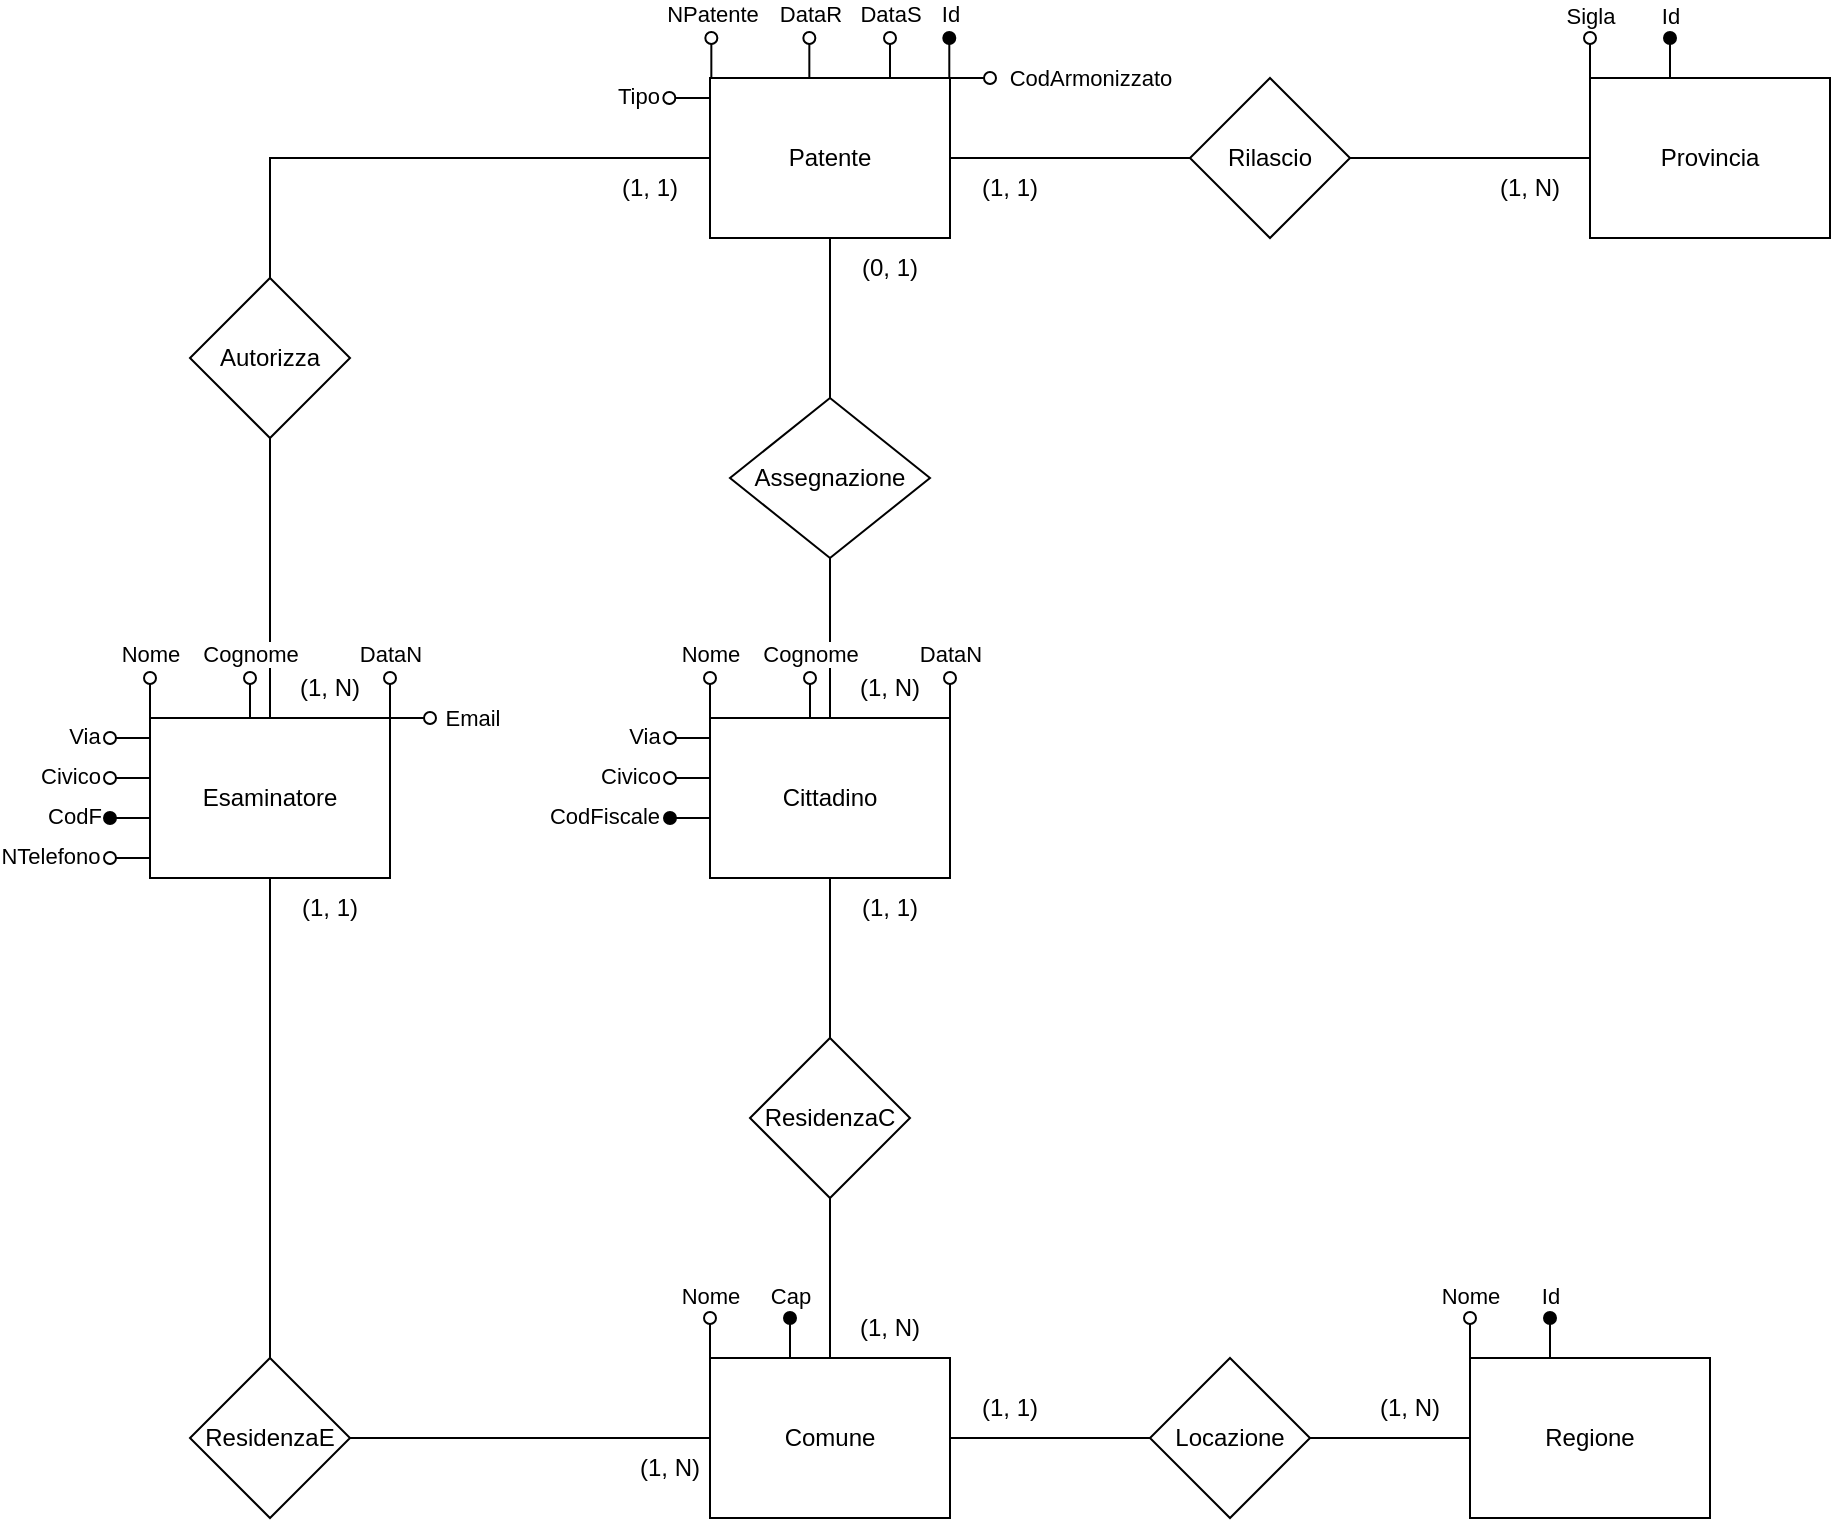 <mxfile version="26.1.0">
  <diagram name="Page-1" id="wOBzIdv409kFSk1WwmUp">
    <mxGraphModel dx="1577" dy="442" grid="1" gridSize="10" guides="1" tooltips="1" connect="1" arrows="1" fold="1" page="1" pageScale="1" pageWidth="850" pageHeight="1100" math="0" shadow="0">
      <root>
        <mxCell id="0" />
        <mxCell id="1" parent="0" />
        <mxCell id="p0pjNAmYiR38p7r7fA2l-3" style="edgeStyle=orthogonalEdgeStyle;rounded=0;orthogonalLoop=1;jettySize=auto;html=1;endArrow=none;startFill=0;" edge="1" parent="1" source="p0pjNAmYiR38p7r7fA2l-1">
          <mxGeometry relative="1" as="geometry">
            <mxPoint x="320" y="320" as="targetPoint" />
          </mxGeometry>
        </mxCell>
        <mxCell id="p0pjNAmYiR38p7r7fA2l-13" value="" style="edgeStyle=orthogonalEdgeStyle;rounded=0;orthogonalLoop=1;jettySize=auto;html=1;endArrow=none;startFill=0;" edge="1" parent="1" source="p0pjNAmYiR38p7r7fA2l-1" target="p0pjNAmYiR38p7r7fA2l-12">
          <mxGeometry relative="1" as="geometry" />
        </mxCell>
        <mxCell id="p0pjNAmYiR38p7r7fA2l-1" value="Patente" style="rounded=0;whiteSpace=wrap;html=1;" vertex="1" parent="1">
          <mxGeometry x="80" y="280" width="120" height="80" as="geometry" />
        </mxCell>
        <mxCell id="p0pjNAmYiR38p7r7fA2l-5" style="edgeStyle=orthogonalEdgeStyle;rounded=0;orthogonalLoop=1;jettySize=auto;html=1;endArrow=none;startFill=0;" edge="1" parent="1" source="p0pjNAmYiR38p7r7fA2l-4">
          <mxGeometry relative="1" as="geometry">
            <mxPoint x="520" y="320" as="targetPoint" />
          </mxGeometry>
        </mxCell>
        <mxCell id="p0pjNAmYiR38p7r7fA2l-4" value="Rilascio" style="rhombus;whiteSpace=wrap;html=1;" vertex="1" parent="1">
          <mxGeometry x="320" y="280" width="80" height="80" as="geometry" />
        </mxCell>
        <mxCell id="p0pjNAmYiR38p7r7fA2l-6" value="Provincia" style="rounded=0;whiteSpace=wrap;html=1;" vertex="1" parent="1">
          <mxGeometry x="520" y="280" width="120" height="80" as="geometry" />
        </mxCell>
        <mxCell id="p0pjNAmYiR38p7r7fA2l-29" value="" style="edgeStyle=orthogonalEdgeStyle;rounded=0;orthogonalLoop=1;jettySize=auto;html=1;endArrow=none;startFill=0;" edge="1" parent="1" source="p0pjNAmYiR38p7r7fA2l-10" target="p0pjNAmYiR38p7r7fA2l-28">
          <mxGeometry relative="1" as="geometry" />
        </mxCell>
        <mxCell id="p0pjNAmYiR38p7r7fA2l-10" value="Comune" style="whiteSpace=wrap;html=1;rounded=0;" vertex="1" parent="1">
          <mxGeometry x="80" y="920" width="120" height="80" as="geometry" />
        </mxCell>
        <mxCell id="p0pjNAmYiR38p7r7fA2l-15" value="" style="edgeStyle=orthogonalEdgeStyle;rounded=0;orthogonalLoop=1;jettySize=auto;html=1;endArrow=none;startFill=0;" edge="1" parent="1" source="p0pjNAmYiR38p7r7fA2l-12" target="p0pjNAmYiR38p7r7fA2l-14">
          <mxGeometry relative="1" as="geometry" />
        </mxCell>
        <mxCell id="p0pjNAmYiR38p7r7fA2l-12" value="Assegnazione" style="rhombus;whiteSpace=wrap;html=1;rounded=0;" vertex="1" parent="1">
          <mxGeometry x="90" y="440" width="100" height="80" as="geometry" />
        </mxCell>
        <mxCell id="p0pjNAmYiR38p7r7fA2l-17" value="" style="edgeStyle=orthogonalEdgeStyle;rounded=0;orthogonalLoop=1;jettySize=auto;html=1;endArrow=none;startFill=0;exitX=0;exitY=0.5;exitDx=0;exitDy=0;" edge="1" parent="1" source="p0pjNAmYiR38p7r7fA2l-1" target="p0pjNAmYiR38p7r7fA2l-16">
          <mxGeometry relative="1" as="geometry" />
        </mxCell>
        <mxCell id="p0pjNAmYiR38p7r7fA2l-22" value="" style="edgeStyle=orthogonalEdgeStyle;rounded=0;orthogonalLoop=1;jettySize=auto;html=1;endArrow=none;startFill=0;" edge="1" parent="1" source="p0pjNAmYiR38p7r7fA2l-14" target="p0pjNAmYiR38p7r7fA2l-21">
          <mxGeometry relative="1" as="geometry" />
        </mxCell>
        <mxCell id="p0pjNAmYiR38p7r7fA2l-14" value="Cittadino" style="whiteSpace=wrap;html=1;rounded=0;" vertex="1" parent="1">
          <mxGeometry x="80" y="600" width="120" height="80" as="geometry" />
        </mxCell>
        <mxCell id="p0pjNAmYiR38p7r7fA2l-19" value="" style="edgeStyle=orthogonalEdgeStyle;rounded=0;orthogonalLoop=1;jettySize=auto;html=1;endArrow=none;startFill=0;" edge="1" parent="1" source="p0pjNAmYiR38p7r7fA2l-16" target="p0pjNAmYiR38p7r7fA2l-18">
          <mxGeometry relative="1" as="geometry" />
        </mxCell>
        <mxCell id="p0pjNAmYiR38p7r7fA2l-16" value="Autorizza" style="rhombus;whiteSpace=wrap;html=1;rounded=0;" vertex="1" parent="1">
          <mxGeometry x="-180" y="380" width="80" height="80" as="geometry" />
        </mxCell>
        <mxCell id="p0pjNAmYiR38p7r7fA2l-26" value="" style="edgeStyle=orthogonalEdgeStyle;rounded=0;orthogonalLoop=1;jettySize=auto;html=1;endArrow=none;startFill=0;exitX=0.5;exitY=1;exitDx=0;exitDy=0;" edge="1" parent="1" source="p0pjNAmYiR38p7r7fA2l-18" target="p0pjNAmYiR38p7r7fA2l-25">
          <mxGeometry relative="1" as="geometry" />
        </mxCell>
        <mxCell id="p0pjNAmYiR38p7r7fA2l-18" value="Esaminatore" style="whiteSpace=wrap;html=1;rounded=0;" vertex="1" parent="1">
          <mxGeometry x="-200" y="600" width="120" height="80" as="geometry" />
        </mxCell>
        <mxCell id="p0pjNAmYiR38p7r7fA2l-23" style="edgeStyle=orthogonalEdgeStyle;rounded=0;orthogonalLoop=1;jettySize=auto;html=1;endArrow=none;startFill=0;entryX=0.5;entryY=0;entryDx=0;entryDy=0;" edge="1" parent="1" source="p0pjNAmYiR38p7r7fA2l-21" target="p0pjNAmYiR38p7r7fA2l-10">
          <mxGeometry relative="1" as="geometry">
            <mxPoint x="170" y="900" as="targetPoint" />
          </mxGeometry>
        </mxCell>
        <mxCell id="p0pjNAmYiR38p7r7fA2l-21" value="ResidenzaC" style="rhombus;whiteSpace=wrap;html=1;rounded=0;" vertex="1" parent="1">
          <mxGeometry x="100" y="760" width="80" height="80" as="geometry" />
        </mxCell>
        <mxCell id="p0pjNAmYiR38p7r7fA2l-32" style="edgeStyle=orthogonalEdgeStyle;rounded=0;orthogonalLoop=1;jettySize=auto;html=1;entryX=0;entryY=0.5;entryDx=0;entryDy=0;endArrow=none;startFill=0;" edge="1" parent="1" source="p0pjNAmYiR38p7r7fA2l-25" target="p0pjNAmYiR38p7r7fA2l-10">
          <mxGeometry relative="1" as="geometry" />
        </mxCell>
        <mxCell id="p0pjNAmYiR38p7r7fA2l-25" value="ResidenzaE" style="rhombus;whiteSpace=wrap;html=1;rounded=0;" vertex="1" parent="1">
          <mxGeometry x="-180" y="920" width="80" height="80" as="geometry" />
        </mxCell>
        <mxCell id="p0pjNAmYiR38p7r7fA2l-31" value="" style="edgeStyle=orthogonalEdgeStyle;rounded=0;orthogonalLoop=1;jettySize=auto;html=1;endArrow=none;startFill=0;" edge="1" parent="1" source="p0pjNAmYiR38p7r7fA2l-28" target="p0pjNAmYiR38p7r7fA2l-30">
          <mxGeometry relative="1" as="geometry" />
        </mxCell>
        <mxCell id="p0pjNAmYiR38p7r7fA2l-28" value="Locazione" style="rhombus;whiteSpace=wrap;html=1;rounded=0;" vertex="1" parent="1">
          <mxGeometry x="300" y="920" width="80" height="80" as="geometry" />
        </mxCell>
        <mxCell id="p0pjNAmYiR38p7r7fA2l-30" value="Regione" style="whiteSpace=wrap;html=1;rounded=0;" vertex="1" parent="1">
          <mxGeometry x="460" y="920" width="120" height="80" as="geometry" />
        </mxCell>
        <mxCell id="p0pjNAmYiR38p7r7fA2l-33" value="" style="endArrow=oval;html=1;rounded=0;endFill=0;" edge="1" parent="1">
          <mxGeometry width="50" height="50" relative="1" as="geometry">
            <mxPoint x="80" y="600" as="sourcePoint" />
            <mxPoint x="80" y="580" as="targetPoint" />
          </mxGeometry>
        </mxCell>
        <mxCell id="p0pjNAmYiR38p7r7fA2l-34" value="Nome" style="edgeLabel;html=1;align=center;verticalAlign=middle;resizable=0;points=[];" vertex="1" connectable="0" parent="p0pjNAmYiR38p7r7fA2l-33">
          <mxGeometry x="0.255" relative="1" as="geometry">
            <mxPoint y="-20" as="offset" />
          </mxGeometry>
        </mxCell>
        <mxCell id="p0pjNAmYiR38p7r7fA2l-35" value="" style="endArrow=oval;html=1;rounded=0;endFill=0;" edge="1" parent="1">
          <mxGeometry width="50" height="50" relative="1" as="geometry">
            <mxPoint x="130" y="600" as="sourcePoint" />
            <mxPoint x="130" y="580" as="targetPoint" />
          </mxGeometry>
        </mxCell>
        <mxCell id="p0pjNAmYiR38p7r7fA2l-36" value="Cognome" style="edgeLabel;html=1;align=center;verticalAlign=middle;resizable=0;points=[];" vertex="1" connectable="0" parent="p0pjNAmYiR38p7r7fA2l-35">
          <mxGeometry x="0.255" relative="1" as="geometry">
            <mxPoint y="-20" as="offset" />
          </mxGeometry>
        </mxCell>
        <mxCell id="p0pjNAmYiR38p7r7fA2l-37" value="" style="endArrow=oval;html=1;rounded=0;endFill=0;" edge="1" parent="1">
          <mxGeometry width="50" height="50" relative="1" as="geometry">
            <mxPoint x="200" y="600" as="sourcePoint" />
            <mxPoint x="200" y="580" as="targetPoint" />
          </mxGeometry>
        </mxCell>
        <mxCell id="p0pjNAmYiR38p7r7fA2l-38" value="DataN" style="edgeLabel;html=1;align=center;verticalAlign=middle;resizable=0;points=[];" vertex="1" connectable="0" parent="p0pjNAmYiR38p7r7fA2l-37">
          <mxGeometry x="0.255" relative="1" as="geometry">
            <mxPoint y="-20" as="offset" />
          </mxGeometry>
        </mxCell>
        <mxCell id="p0pjNAmYiR38p7r7fA2l-39" value="" style="endArrow=none;html=1;rounded=0;endFill=0;startFill=0;startArrow=oval;" edge="1" parent="1">
          <mxGeometry width="50" height="50" relative="1" as="geometry">
            <mxPoint x="60" y="610" as="sourcePoint" />
            <mxPoint x="80" y="610" as="targetPoint" />
          </mxGeometry>
        </mxCell>
        <mxCell id="p0pjNAmYiR38p7r7fA2l-40" value="Via" style="edgeLabel;html=1;align=center;verticalAlign=middle;resizable=0;points=[];" vertex="1" connectable="0" parent="p0pjNAmYiR38p7r7fA2l-39">
          <mxGeometry x="-0.419" y="-1" relative="1" as="geometry">
            <mxPoint x="-19" y="-2" as="offset" />
          </mxGeometry>
        </mxCell>
        <mxCell id="p0pjNAmYiR38p7r7fA2l-41" value="" style="endArrow=none;html=1;rounded=0;endFill=0;startFill=0;startArrow=oval;" edge="1" parent="1">
          <mxGeometry width="50" height="50" relative="1" as="geometry">
            <mxPoint x="60" y="630" as="sourcePoint" />
            <mxPoint x="80" y="630" as="targetPoint" />
          </mxGeometry>
        </mxCell>
        <mxCell id="p0pjNAmYiR38p7r7fA2l-42" value="Civico" style="edgeLabel;html=1;align=center;verticalAlign=middle;resizable=0;points=[];" vertex="1" connectable="0" parent="p0pjNAmYiR38p7r7fA2l-41">
          <mxGeometry x="-0.419" y="-1" relative="1" as="geometry">
            <mxPoint x="-26" y="-2" as="offset" />
          </mxGeometry>
        </mxCell>
        <mxCell id="p0pjNAmYiR38p7r7fA2l-43" value="" style="endArrow=none;html=1;rounded=0;endFill=0;startFill=1;startArrow=oval;" edge="1" parent="1">
          <mxGeometry width="50" height="50" relative="1" as="geometry">
            <mxPoint x="60" y="650" as="sourcePoint" />
            <mxPoint x="80" y="650" as="targetPoint" />
          </mxGeometry>
        </mxCell>
        <mxCell id="p0pjNAmYiR38p7r7fA2l-44" value="CodFiscale" style="edgeLabel;html=1;align=center;verticalAlign=middle;resizable=0;points=[];" vertex="1" connectable="0" parent="p0pjNAmYiR38p7r7fA2l-43">
          <mxGeometry x="-0.419" y="-1" relative="1" as="geometry">
            <mxPoint x="-39" y="-2" as="offset" />
          </mxGeometry>
        </mxCell>
        <mxCell id="p0pjNAmYiR38p7r7fA2l-45" value="" style="endArrow=oval;html=1;rounded=0;endFill=0;" edge="1" parent="1">
          <mxGeometry width="50" height="50" relative="1" as="geometry">
            <mxPoint x="80.67" y="280" as="sourcePoint" />
            <mxPoint x="80.67" y="260" as="targetPoint" />
          </mxGeometry>
        </mxCell>
        <mxCell id="p0pjNAmYiR38p7r7fA2l-46" value="NPatente" style="edgeLabel;html=1;align=center;verticalAlign=middle;resizable=0;points=[];" vertex="1" connectable="0" parent="p0pjNAmYiR38p7r7fA2l-45">
          <mxGeometry x="0.255" relative="1" as="geometry">
            <mxPoint y="-20" as="offset" />
          </mxGeometry>
        </mxCell>
        <mxCell id="p0pjNAmYiR38p7r7fA2l-47" value="" style="endArrow=oval;html=1;rounded=0;endFill=0;" edge="1" parent="1">
          <mxGeometry width="50" height="50" relative="1" as="geometry">
            <mxPoint x="129.67" y="280" as="sourcePoint" />
            <mxPoint x="129.67" y="260" as="targetPoint" />
          </mxGeometry>
        </mxCell>
        <mxCell id="p0pjNAmYiR38p7r7fA2l-48" value="DataR" style="edgeLabel;html=1;align=center;verticalAlign=middle;resizable=0;points=[];" vertex="1" connectable="0" parent="p0pjNAmYiR38p7r7fA2l-47">
          <mxGeometry x="0.255" relative="1" as="geometry">
            <mxPoint y="-20" as="offset" />
          </mxGeometry>
        </mxCell>
        <mxCell id="p0pjNAmYiR38p7r7fA2l-49" value="" style="endArrow=oval;html=1;rounded=0;endFill=0;" edge="1" parent="1">
          <mxGeometry width="50" height="50" relative="1" as="geometry">
            <mxPoint x="170" y="280" as="sourcePoint" />
            <mxPoint x="170" y="260" as="targetPoint" />
          </mxGeometry>
        </mxCell>
        <mxCell id="p0pjNAmYiR38p7r7fA2l-50" value="DataS" style="edgeLabel;html=1;align=center;verticalAlign=middle;resizable=0;points=[];" vertex="1" connectable="0" parent="p0pjNAmYiR38p7r7fA2l-49">
          <mxGeometry x="0.255" relative="1" as="geometry">
            <mxPoint y="-20" as="offset" />
          </mxGeometry>
        </mxCell>
        <mxCell id="p0pjNAmYiR38p7r7fA2l-51" value="" style="endArrow=none;html=1;rounded=0;endFill=0;startFill=0;startArrow=oval;" edge="1" parent="1">
          <mxGeometry width="50" height="50" relative="1" as="geometry">
            <mxPoint x="59.67" y="290" as="sourcePoint" />
            <mxPoint x="79.67" y="290" as="targetPoint" />
          </mxGeometry>
        </mxCell>
        <mxCell id="p0pjNAmYiR38p7r7fA2l-52" value="Tipo" style="edgeLabel;html=1;align=center;verticalAlign=middle;resizable=0;points=[];" vertex="1" connectable="0" parent="p0pjNAmYiR38p7r7fA2l-51">
          <mxGeometry x="-0.419" y="-1" relative="1" as="geometry">
            <mxPoint x="-22" y="-2" as="offset" />
          </mxGeometry>
        </mxCell>
        <mxCell id="p0pjNAmYiR38p7r7fA2l-53" value="" style="endArrow=oval;html=1;rounded=0;endFill=0;exitX=1;exitY=0;exitDx=0;exitDy=0;" edge="1" parent="1" source="p0pjNAmYiR38p7r7fA2l-1">
          <mxGeometry width="50" height="50" relative="1" as="geometry">
            <mxPoint x="220" y="300" as="sourcePoint" />
            <mxPoint x="220" y="280" as="targetPoint" />
          </mxGeometry>
        </mxCell>
        <mxCell id="p0pjNAmYiR38p7r7fA2l-54" value="CodArmonizzato" style="edgeLabel;html=1;align=center;verticalAlign=middle;resizable=0;points=[];" vertex="1" connectable="0" parent="p0pjNAmYiR38p7r7fA2l-53">
          <mxGeometry x="0.255" relative="1" as="geometry">
            <mxPoint x="57" as="offset" />
          </mxGeometry>
        </mxCell>
        <mxCell id="p0pjNAmYiR38p7r7fA2l-55" value="" style="endArrow=oval;html=1;rounded=0;endFill=0;" edge="1" parent="1">
          <mxGeometry width="50" height="50" relative="1" as="geometry">
            <mxPoint x="520" y="280" as="sourcePoint" />
            <mxPoint x="520" y="260" as="targetPoint" />
          </mxGeometry>
        </mxCell>
        <mxCell id="p0pjNAmYiR38p7r7fA2l-56" value="Sigla" style="edgeLabel;html=1;align=center;verticalAlign=middle;resizable=0;points=[];" vertex="1" connectable="0" parent="p0pjNAmYiR38p7r7fA2l-55">
          <mxGeometry x="0.2" y="-1" relative="1" as="geometry">
            <mxPoint x="-1" y="-19" as="offset" />
          </mxGeometry>
        </mxCell>
        <mxCell id="p0pjNAmYiR38p7r7fA2l-57" value="" style="endArrow=oval;html=1;rounded=0;endFill=1;" edge="1" parent="1">
          <mxGeometry width="50" height="50" relative="1" as="geometry">
            <mxPoint x="560" y="280" as="sourcePoint" />
            <mxPoint x="560" y="260" as="targetPoint" />
          </mxGeometry>
        </mxCell>
        <mxCell id="p0pjNAmYiR38p7r7fA2l-58" value="Id" style="edgeLabel;html=1;align=center;verticalAlign=middle;resizable=0;points=[];" vertex="1" connectable="0" parent="p0pjNAmYiR38p7r7fA2l-57">
          <mxGeometry x="0.2" y="-1" relative="1" as="geometry">
            <mxPoint x="-1" y="-19" as="offset" />
          </mxGeometry>
        </mxCell>
        <mxCell id="p0pjNAmYiR38p7r7fA2l-59" value="" style="endArrow=oval;html=1;rounded=0;endFill=0;" edge="1" parent="1">
          <mxGeometry width="50" height="50" relative="1" as="geometry">
            <mxPoint x="80" y="920" as="sourcePoint" />
            <mxPoint x="80" y="900" as="targetPoint" />
          </mxGeometry>
        </mxCell>
        <mxCell id="p0pjNAmYiR38p7r7fA2l-60" value="Nome" style="edgeLabel;html=1;align=center;verticalAlign=middle;resizable=0;points=[];" vertex="1" connectable="0" parent="p0pjNAmYiR38p7r7fA2l-59">
          <mxGeometry x="0.2" y="-1" relative="1" as="geometry">
            <mxPoint x="-1" y="-19" as="offset" />
          </mxGeometry>
        </mxCell>
        <mxCell id="p0pjNAmYiR38p7r7fA2l-61" value="" style="endArrow=oval;html=1;rounded=0;endFill=1;" edge="1" parent="1">
          <mxGeometry width="50" height="50" relative="1" as="geometry">
            <mxPoint x="120" y="920" as="sourcePoint" />
            <mxPoint x="120" y="900" as="targetPoint" />
          </mxGeometry>
        </mxCell>
        <mxCell id="p0pjNAmYiR38p7r7fA2l-62" value="Cap" style="edgeLabel;html=1;align=center;verticalAlign=middle;resizable=0;points=[];" vertex="1" connectable="0" parent="p0pjNAmYiR38p7r7fA2l-61">
          <mxGeometry x="0.2" y="-1" relative="1" as="geometry">
            <mxPoint x="-1" y="-19" as="offset" />
          </mxGeometry>
        </mxCell>
        <mxCell id="p0pjNAmYiR38p7r7fA2l-63" value="(1, N)" style="text;html=1;align=center;verticalAlign=middle;whiteSpace=wrap;rounded=0;" vertex="1" parent="1">
          <mxGeometry x="140" y="570" width="60" height="30" as="geometry" />
        </mxCell>
        <mxCell id="p0pjNAmYiR38p7r7fA2l-64" value="(0, 1)" style="text;html=1;align=center;verticalAlign=middle;whiteSpace=wrap;rounded=0;" vertex="1" parent="1">
          <mxGeometry x="140" y="360" width="60" height="30" as="geometry" />
        </mxCell>
        <mxCell id="p0pjNAmYiR38p7r7fA2l-65" value="(1, 1)" style="text;html=1;align=center;verticalAlign=middle;whiteSpace=wrap;rounded=0;" vertex="1" parent="1">
          <mxGeometry x="200" y="320" width="60" height="30" as="geometry" />
        </mxCell>
        <mxCell id="p0pjNAmYiR38p7r7fA2l-66" value="(1, N)" style="text;html=1;align=center;verticalAlign=middle;whiteSpace=wrap;rounded=0;" vertex="1" parent="1">
          <mxGeometry x="460" y="320" width="60" height="30" as="geometry" />
        </mxCell>
        <mxCell id="p0pjNAmYiR38p7r7fA2l-67" value="(1, N)" style="text;html=1;align=center;verticalAlign=middle;whiteSpace=wrap;rounded=0;" vertex="1" parent="1">
          <mxGeometry x="-140" y="570" width="60" height="30" as="geometry" />
        </mxCell>
        <mxCell id="p0pjNAmYiR38p7r7fA2l-68" value="(1, N)" style="text;html=1;align=center;verticalAlign=middle;whiteSpace=wrap;rounded=0;" vertex="1" parent="1">
          <mxGeometry x="140" y="890" width="60" height="30" as="geometry" />
        </mxCell>
        <mxCell id="p0pjNAmYiR38p7r7fA2l-69" value="(1, 1)" style="text;html=1;align=center;verticalAlign=middle;whiteSpace=wrap;rounded=0;" vertex="1" parent="1">
          <mxGeometry x="-140" y="680" width="60" height="30" as="geometry" />
        </mxCell>
        <mxCell id="p0pjNAmYiR38p7r7fA2l-70" value="(1, N)" style="text;html=1;align=center;verticalAlign=middle;whiteSpace=wrap;rounded=0;" vertex="1" parent="1">
          <mxGeometry x="30" y="960" width="60" height="30" as="geometry" />
        </mxCell>
        <mxCell id="p0pjNAmYiR38p7r7fA2l-71" value="" style="endArrow=oval;html=1;rounded=0;endFill=0;" edge="1" parent="1">
          <mxGeometry width="50" height="50" relative="1" as="geometry">
            <mxPoint x="460" y="920" as="sourcePoint" />
            <mxPoint x="460" y="900" as="targetPoint" />
          </mxGeometry>
        </mxCell>
        <mxCell id="p0pjNAmYiR38p7r7fA2l-72" value="Nome" style="edgeLabel;html=1;align=center;verticalAlign=middle;resizable=0;points=[];" vertex="1" connectable="0" parent="p0pjNAmYiR38p7r7fA2l-71">
          <mxGeometry x="0.2" y="-1" relative="1" as="geometry">
            <mxPoint x="-1" y="-19" as="offset" />
          </mxGeometry>
        </mxCell>
        <mxCell id="p0pjNAmYiR38p7r7fA2l-73" value="" style="endArrow=oval;html=1;rounded=0;endFill=1;" edge="1" parent="1">
          <mxGeometry width="50" height="50" relative="1" as="geometry">
            <mxPoint x="500" y="920" as="sourcePoint" />
            <mxPoint x="500" y="900" as="targetPoint" />
          </mxGeometry>
        </mxCell>
        <mxCell id="p0pjNAmYiR38p7r7fA2l-74" value="Id" style="edgeLabel;html=1;align=center;verticalAlign=middle;resizable=0;points=[];" vertex="1" connectable="0" parent="p0pjNAmYiR38p7r7fA2l-73">
          <mxGeometry x="0.2" y="-1" relative="1" as="geometry">
            <mxPoint x="-1" y="-19" as="offset" />
          </mxGeometry>
        </mxCell>
        <mxCell id="p0pjNAmYiR38p7r7fA2l-75" value="(1, 1)" style="text;html=1;align=center;verticalAlign=middle;whiteSpace=wrap;rounded=0;" vertex="1" parent="1">
          <mxGeometry x="20" y="320" width="60" height="30" as="geometry" />
        </mxCell>
        <mxCell id="p0pjNAmYiR38p7r7fA2l-76" value="(1, N)" style="text;html=1;align=center;verticalAlign=middle;whiteSpace=wrap;rounded=0;" vertex="1" parent="1">
          <mxGeometry x="400" y="930" width="60" height="30" as="geometry" />
        </mxCell>
        <mxCell id="p0pjNAmYiR38p7r7fA2l-91" value="" style="endArrow=oval;html=1;rounded=0;endFill=0;" edge="1" parent="1">
          <mxGeometry width="50" height="50" relative="1" as="geometry">
            <mxPoint x="-200" y="600" as="sourcePoint" />
            <mxPoint x="-200" y="580" as="targetPoint" />
          </mxGeometry>
        </mxCell>
        <mxCell id="p0pjNAmYiR38p7r7fA2l-92" value="Nome" style="edgeLabel;html=1;align=center;verticalAlign=middle;resizable=0;points=[];" vertex="1" connectable="0" parent="p0pjNAmYiR38p7r7fA2l-91">
          <mxGeometry x="0.255" relative="1" as="geometry">
            <mxPoint y="-20" as="offset" />
          </mxGeometry>
        </mxCell>
        <mxCell id="p0pjNAmYiR38p7r7fA2l-93" value="" style="endArrow=oval;html=1;rounded=0;endFill=0;" edge="1" parent="1">
          <mxGeometry width="50" height="50" relative="1" as="geometry">
            <mxPoint x="-150" y="600" as="sourcePoint" />
            <mxPoint x="-150" y="580" as="targetPoint" />
          </mxGeometry>
        </mxCell>
        <mxCell id="p0pjNAmYiR38p7r7fA2l-94" value="Cognome" style="edgeLabel;html=1;align=center;verticalAlign=middle;resizable=0;points=[];" vertex="1" connectable="0" parent="p0pjNAmYiR38p7r7fA2l-93">
          <mxGeometry x="0.255" relative="1" as="geometry">
            <mxPoint y="-20" as="offset" />
          </mxGeometry>
        </mxCell>
        <mxCell id="p0pjNAmYiR38p7r7fA2l-95" value="" style="endArrow=oval;html=1;rounded=0;endFill=0;" edge="1" parent="1">
          <mxGeometry width="50" height="50" relative="1" as="geometry">
            <mxPoint x="-80" y="600" as="sourcePoint" />
            <mxPoint x="-80" y="580" as="targetPoint" />
          </mxGeometry>
        </mxCell>
        <mxCell id="p0pjNAmYiR38p7r7fA2l-96" value="DataN" style="edgeLabel;html=1;align=center;verticalAlign=middle;resizable=0;points=[];" vertex="1" connectable="0" parent="p0pjNAmYiR38p7r7fA2l-95">
          <mxGeometry x="0.255" relative="1" as="geometry">
            <mxPoint y="-20" as="offset" />
          </mxGeometry>
        </mxCell>
        <mxCell id="p0pjNAmYiR38p7r7fA2l-97" value="" style="endArrow=none;html=1;rounded=0;endFill=0;startFill=0;startArrow=oval;" edge="1" parent="1">
          <mxGeometry width="50" height="50" relative="1" as="geometry">
            <mxPoint x="-220" y="610" as="sourcePoint" />
            <mxPoint x="-200" y="610" as="targetPoint" />
          </mxGeometry>
        </mxCell>
        <mxCell id="p0pjNAmYiR38p7r7fA2l-98" value="Via" style="edgeLabel;html=1;align=center;verticalAlign=middle;resizable=0;points=[];" vertex="1" connectable="0" parent="p0pjNAmYiR38p7r7fA2l-97">
          <mxGeometry x="-0.419" y="-1" relative="1" as="geometry">
            <mxPoint x="-19" y="-2" as="offset" />
          </mxGeometry>
        </mxCell>
        <mxCell id="p0pjNAmYiR38p7r7fA2l-99" value="" style="endArrow=none;html=1;rounded=0;endFill=0;startFill=0;startArrow=oval;" edge="1" parent="1">
          <mxGeometry width="50" height="50" relative="1" as="geometry">
            <mxPoint x="-220" y="630" as="sourcePoint" />
            <mxPoint x="-200" y="630" as="targetPoint" />
          </mxGeometry>
        </mxCell>
        <mxCell id="p0pjNAmYiR38p7r7fA2l-100" value="Civico" style="edgeLabel;html=1;align=center;verticalAlign=middle;resizable=0;points=[];" vertex="1" connectable="0" parent="p0pjNAmYiR38p7r7fA2l-99">
          <mxGeometry x="-0.419" y="-1" relative="1" as="geometry">
            <mxPoint x="-26" y="-2" as="offset" />
          </mxGeometry>
        </mxCell>
        <mxCell id="p0pjNAmYiR38p7r7fA2l-101" value="" style="endArrow=none;html=1;rounded=0;endFill=0;startFill=1;startArrow=oval;" edge="1" parent="1">
          <mxGeometry width="50" height="50" relative="1" as="geometry">
            <mxPoint x="-220" y="650" as="sourcePoint" />
            <mxPoint x="-200" y="650" as="targetPoint" />
          </mxGeometry>
        </mxCell>
        <mxCell id="p0pjNAmYiR38p7r7fA2l-102" value="CodF" style="edgeLabel;html=1;align=center;verticalAlign=middle;resizable=0;points=[];" vertex="1" connectable="0" parent="p0pjNAmYiR38p7r7fA2l-101">
          <mxGeometry x="-0.419" y="-1" relative="1" as="geometry">
            <mxPoint x="-24" y="-2" as="offset" />
          </mxGeometry>
        </mxCell>
        <mxCell id="p0pjNAmYiR38p7r7fA2l-104" value="" style="endArrow=none;html=1;rounded=0;endFill=0;startFill=0;startArrow=oval;" edge="1" parent="1">
          <mxGeometry width="50" height="50" relative="1" as="geometry">
            <mxPoint x="-220" y="670" as="sourcePoint" />
            <mxPoint x="-200" y="670" as="targetPoint" />
          </mxGeometry>
        </mxCell>
        <mxCell id="p0pjNAmYiR38p7r7fA2l-105" value="NTelefono" style="edgeLabel;html=1;align=center;verticalAlign=middle;resizable=0;points=[];" vertex="1" connectable="0" parent="p0pjNAmYiR38p7r7fA2l-104">
          <mxGeometry x="-0.419" y="-1" relative="1" as="geometry">
            <mxPoint x="-36" y="-2" as="offset" />
          </mxGeometry>
        </mxCell>
        <mxCell id="p0pjNAmYiR38p7r7fA2l-106" value="" style="endArrow=oval;html=1;rounded=0;endFill=0;exitX=1;exitY=0;exitDx=0;exitDy=0;" edge="1" parent="1">
          <mxGeometry width="50" height="50" relative="1" as="geometry">
            <mxPoint x="-80" y="600" as="sourcePoint" />
            <mxPoint x="-60" y="600" as="targetPoint" />
          </mxGeometry>
        </mxCell>
        <mxCell id="p0pjNAmYiR38p7r7fA2l-107" value="Email" style="edgeLabel;html=1;align=center;verticalAlign=middle;resizable=0;points=[];" vertex="1" connectable="0" parent="p0pjNAmYiR38p7r7fA2l-106">
          <mxGeometry x="0.255" relative="1" as="geometry">
            <mxPoint x="28" as="offset" />
          </mxGeometry>
        </mxCell>
        <mxCell id="p0pjNAmYiR38p7r7fA2l-108" value="(1, 1)" style="text;html=1;align=center;verticalAlign=middle;whiteSpace=wrap;rounded=0;" vertex="1" parent="1">
          <mxGeometry x="200" y="930" width="60" height="30" as="geometry" />
        </mxCell>
        <mxCell id="p0pjNAmYiR38p7r7fA2l-109" value="(1, 1)" style="text;html=1;align=center;verticalAlign=middle;whiteSpace=wrap;rounded=0;" vertex="1" parent="1">
          <mxGeometry x="140" y="680" width="60" height="30" as="geometry" />
        </mxCell>
        <mxCell id="p0pjNAmYiR38p7r7fA2l-110" value="" style="endArrow=oval;html=1;rounded=0;endFill=1;" edge="1" parent="1">
          <mxGeometry width="50" height="50" relative="1" as="geometry">
            <mxPoint x="199.65" y="280" as="sourcePoint" />
            <mxPoint x="199.65" y="260" as="targetPoint" />
          </mxGeometry>
        </mxCell>
        <mxCell id="p0pjNAmYiR38p7r7fA2l-111" value="Id" style="edgeLabel;html=1;align=center;verticalAlign=middle;resizable=0;points=[];" vertex="1" connectable="0" parent="p0pjNAmYiR38p7r7fA2l-110">
          <mxGeometry x="0.255" relative="1" as="geometry">
            <mxPoint y="-20" as="offset" />
          </mxGeometry>
        </mxCell>
      </root>
    </mxGraphModel>
  </diagram>
</mxfile>
